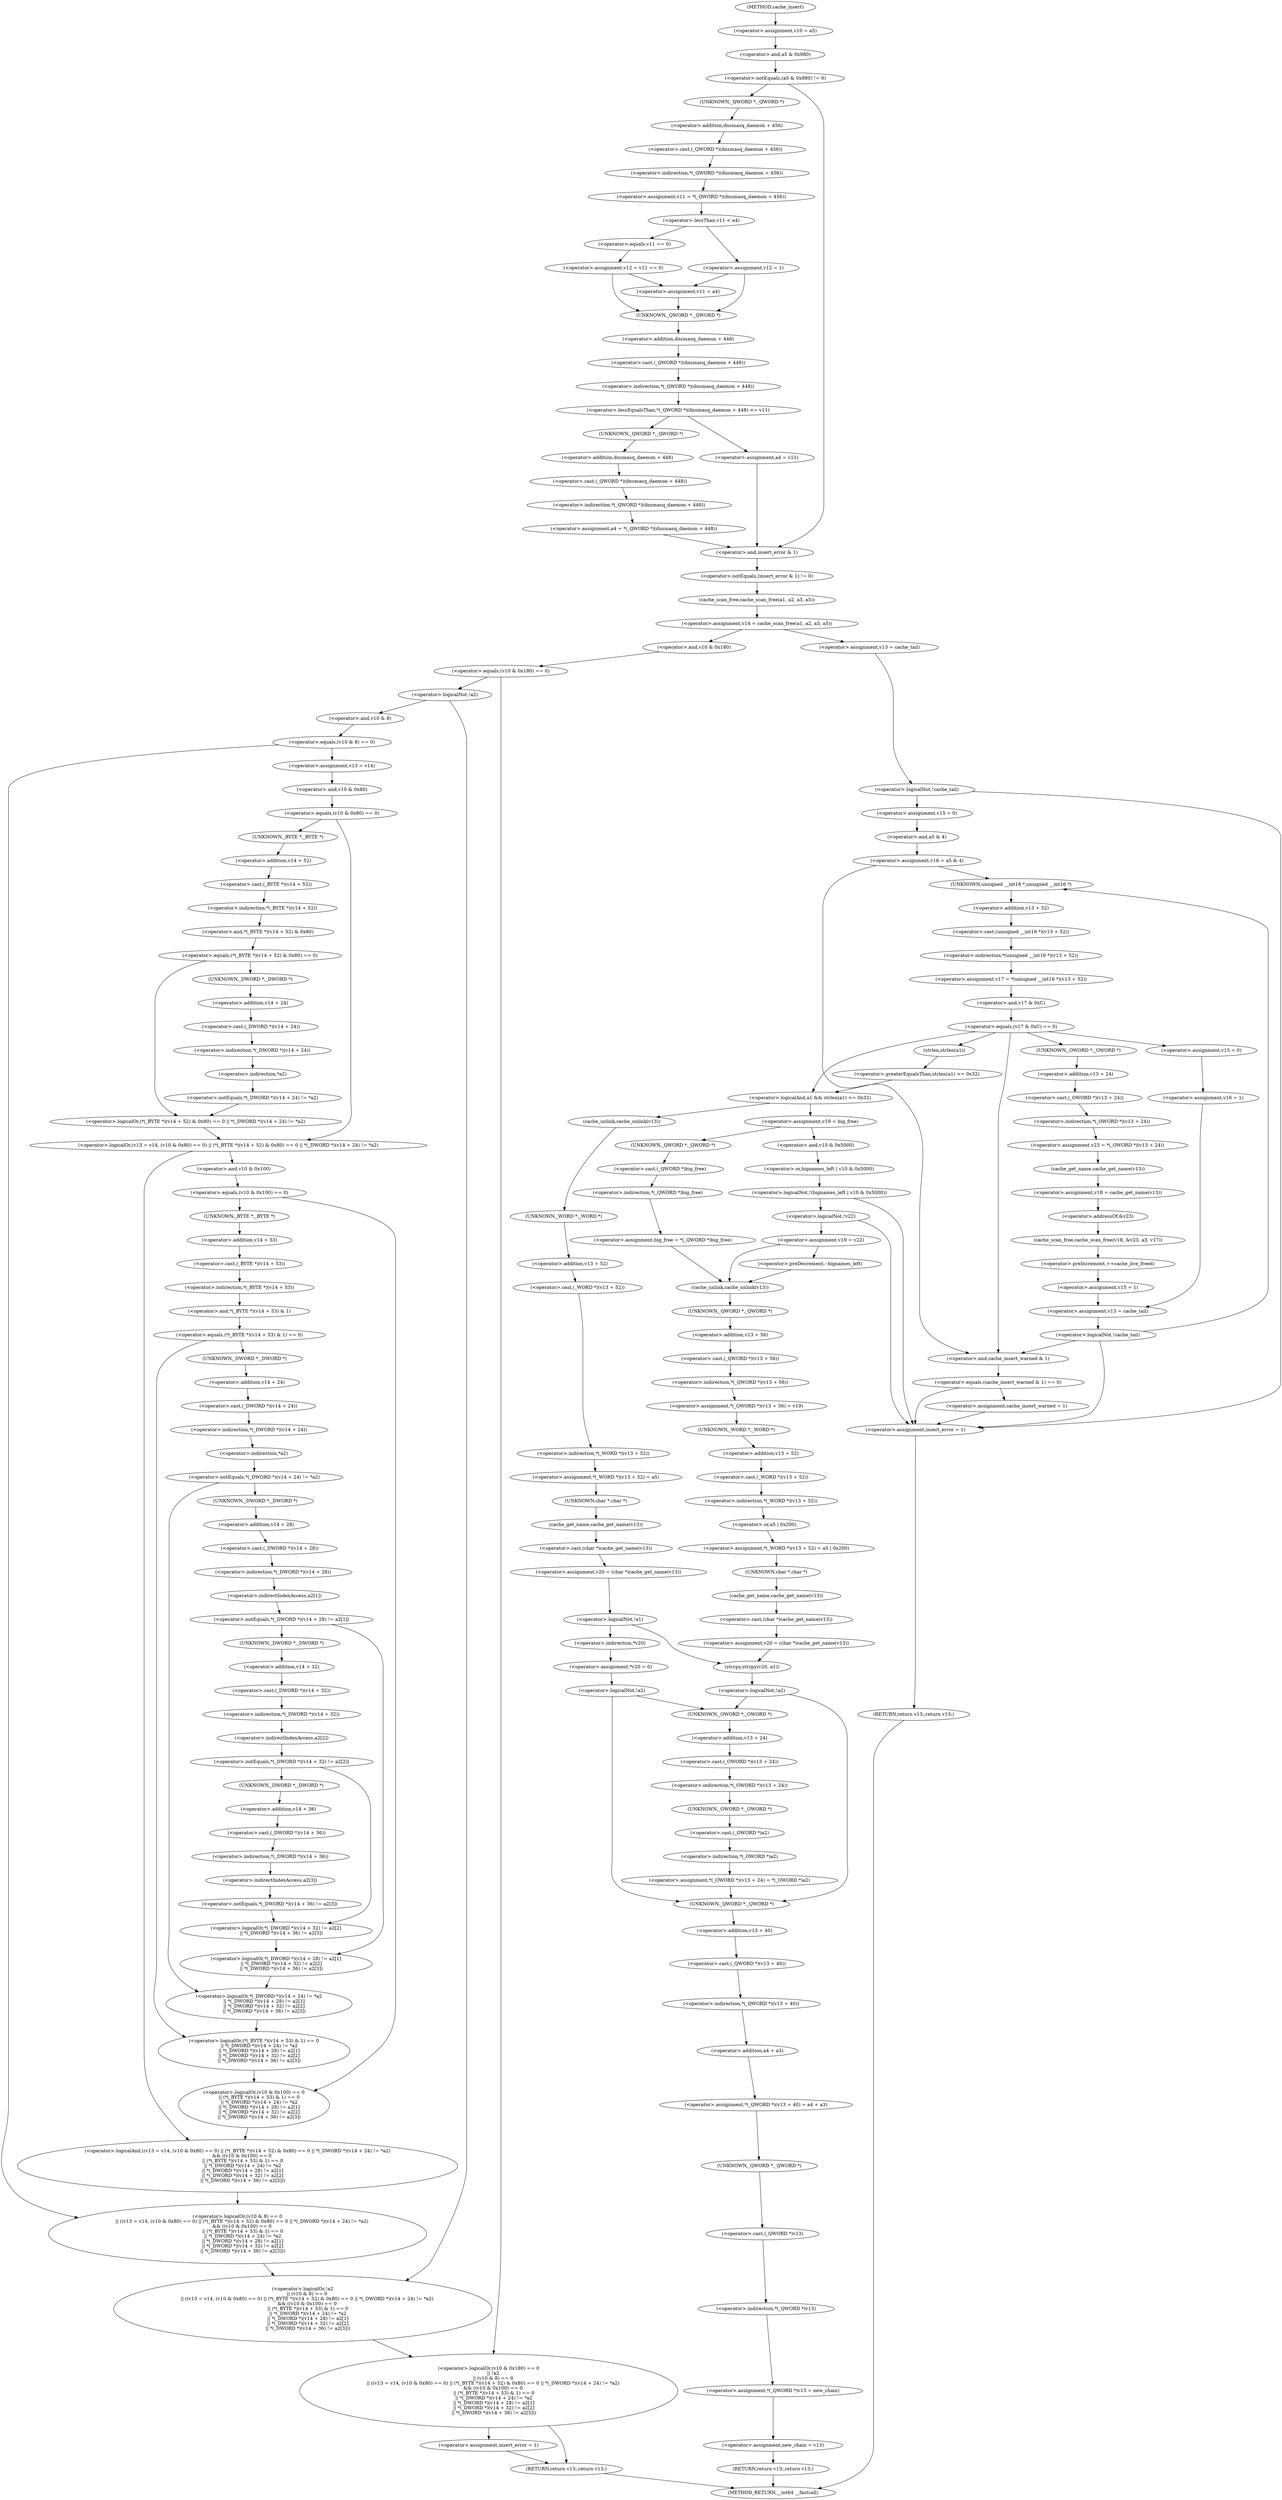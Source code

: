 digraph cache_insert {  
"1000134" [label = "(<operator>.assignment,v10 = a5)" ]
"1000138" [label = "(<operator>.notEquals,(a5 & 0x980) != 0)" ]
"1000139" [label = "(<operator>.and,a5 & 0x980)" ]
"1000144" [label = "(<operator>.assignment,v11 = *(_QWORD *)(dnsmasq_daemon + 456))" ]
"1000146" [label = "(<operator>.indirection,*(_QWORD *)(dnsmasq_daemon + 456))" ]
"1000147" [label = "(<operator>.cast,(_QWORD *)(dnsmasq_daemon + 456))" ]
"1000148" [label = "(UNKNOWN,_QWORD *,_QWORD *)" ]
"1000149" [label = "(<operator>.addition,dnsmasq_daemon + 456)" ]
"1000153" [label = "(<operator>.lessThan,v11 < a4)" ]
"1000156" [label = "(<operator>.assignment,v12 = v11 == 0)" ]
"1000158" [label = "(<operator>.equals,v11 == 0)" ]
"1000162" [label = "(<operator>.assignment,v12 = 1)" ]
"1000167" [label = "(<operator>.assignment,v11 = a4)" ]
"1000171" [label = "(<operator>.lessEqualsThan,*(_QWORD *)(dnsmasq_daemon + 448) <= v11)" ]
"1000172" [label = "(<operator>.indirection,*(_QWORD *)(dnsmasq_daemon + 448))" ]
"1000173" [label = "(<operator>.cast,(_QWORD *)(dnsmasq_daemon + 448))" ]
"1000174" [label = "(UNKNOWN,_QWORD *,_QWORD *)" ]
"1000175" [label = "(<operator>.addition,dnsmasq_daemon + 448)" ]
"1000179" [label = "(<operator>.assignment,a4 = v11)" ]
"1000183" [label = "(<operator>.assignment,a4 = *(_QWORD *)(dnsmasq_daemon + 448))" ]
"1000185" [label = "(<operator>.indirection,*(_QWORD *)(dnsmasq_daemon + 448))" ]
"1000186" [label = "(<operator>.cast,(_QWORD *)(dnsmasq_daemon + 448))" ]
"1000187" [label = "(UNKNOWN,_QWORD *,_QWORD *)" ]
"1000188" [label = "(<operator>.addition,dnsmasq_daemon + 448)" ]
"1000192" [label = "(<operator>.notEquals,(insert_error & 1) != 0)" ]
"1000193" [label = "(<operator>.and,insert_error & 1)" ]
"1000198" [label = "(<operator>.assignment,v14 = cache_scan_free(a1, a2, a3, a5))" ]
"1000200" [label = "(cache_scan_free,cache_scan_free(a1, a2, a3, a5))" ]
"1000209" [label = "(<operator>.logicalOr,(v10 & 0x180) == 0\n      || !a2\n      || (v10 & 8) == 0\n      || ((v13 = v14, (v10 & 0x80) == 0) || (*(_BYTE *)(v14 + 52) & 0x80) == 0 || *(_DWORD *)(v14 + 24) != *a2)\n      && ((v10 & 0x100) == 0\n       || (*(_BYTE *)(v14 + 53) & 1) == 0\n       || *(_DWORD *)(v14 + 24) != *a2\n       || *(_DWORD *)(v14 + 28) != a2[1]\n       || *(_DWORD *)(v14 + 32) != a2[2]\n       || *(_DWORD *)(v14 + 36) != a2[3]))" ]
"1000210" [label = "(<operator>.equals,(v10 & 0x180) == 0)" ]
"1000211" [label = "(<operator>.and,v10 & 0x180)" ]
"1000215" [label = "(<operator>.logicalOr,!a2\n      || (v10 & 8) == 0\n      || ((v13 = v14, (v10 & 0x80) == 0) || (*(_BYTE *)(v14 + 52) & 0x80) == 0 || *(_DWORD *)(v14 + 24) != *a2)\n      && ((v10 & 0x100) == 0\n       || (*(_BYTE *)(v14 + 53) & 1) == 0\n       || *(_DWORD *)(v14 + 24) != *a2\n       || *(_DWORD *)(v14 + 28) != a2[1]\n       || *(_DWORD *)(v14 + 32) != a2[2]\n       || *(_DWORD *)(v14 + 36) != a2[3]))" ]
"1000216" [label = "(<operator>.logicalNot,!a2)" ]
"1000218" [label = "(<operator>.logicalOr,(v10 & 8) == 0\n      || ((v13 = v14, (v10 & 0x80) == 0) || (*(_BYTE *)(v14 + 52) & 0x80) == 0 || *(_DWORD *)(v14 + 24) != *a2)\n      && ((v10 & 0x100) == 0\n       || (*(_BYTE *)(v14 + 53) & 1) == 0\n       || *(_DWORD *)(v14 + 24) != *a2\n       || *(_DWORD *)(v14 + 28) != a2[1]\n       || *(_DWORD *)(v14 + 32) != a2[2]\n       || *(_DWORD *)(v14 + 36) != a2[3]))" ]
"1000219" [label = "(<operator>.equals,(v10 & 8) == 0)" ]
"1000220" [label = "(<operator>.and,v10 & 8)" ]
"1000224" [label = "(<operator>.logicalAnd,((v13 = v14, (v10 & 0x80) == 0) || (*(_BYTE *)(v14 + 52) & 0x80) == 0 || *(_DWORD *)(v14 + 24) != *a2)\n      && ((v10 & 0x100) == 0\n       || (*(_BYTE *)(v14 + 53) & 1) == 0\n       || *(_DWORD *)(v14 + 24) != *a2\n       || *(_DWORD *)(v14 + 28) != a2[1]\n       || *(_DWORD *)(v14 + 32) != a2[2]\n       || *(_DWORD *)(v14 + 36) != a2[3]))" ]
"1000225" [label = "(<operator>.logicalOr,(v13 = v14, (v10 & 0x80) == 0) || (*(_BYTE *)(v14 + 52) & 0x80) == 0 || *(_DWORD *)(v14 + 24) != *a2)" ]
"1000227" [label = "(<operator>.assignment,v13 = v14)" ]
"1000230" [label = "(<operator>.equals,(v10 & 0x80) == 0)" ]
"1000231" [label = "(<operator>.and,v10 & 0x80)" ]
"1000235" [label = "(<operator>.logicalOr,(*(_BYTE *)(v14 + 52) & 0x80) == 0 || *(_DWORD *)(v14 + 24) != *a2)" ]
"1000236" [label = "(<operator>.equals,(*(_BYTE *)(v14 + 52) & 0x80) == 0)" ]
"1000237" [label = "(<operator>.and,*(_BYTE *)(v14 + 52) & 0x80)" ]
"1000238" [label = "(<operator>.indirection,*(_BYTE *)(v14 + 52))" ]
"1000239" [label = "(<operator>.cast,(_BYTE *)(v14 + 52))" ]
"1000240" [label = "(UNKNOWN,_BYTE *,_BYTE *)" ]
"1000241" [label = "(<operator>.addition,v14 + 52)" ]
"1000246" [label = "(<operator>.notEquals,*(_DWORD *)(v14 + 24) != *a2)" ]
"1000247" [label = "(<operator>.indirection,*(_DWORD *)(v14 + 24))" ]
"1000248" [label = "(<operator>.cast,(_DWORD *)(v14 + 24))" ]
"1000249" [label = "(UNKNOWN,_DWORD *,_DWORD *)" ]
"1000250" [label = "(<operator>.addition,v14 + 24)" ]
"1000253" [label = "(<operator>.indirection,*a2)" ]
"1000255" [label = "(<operator>.logicalOr,(v10 & 0x100) == 0\n       || (*(_BYTE *)(v14 + 53) & 1) == 0\n       || *(_DWORD *)(v14 + 24) != *a2\n       || *(_DWORD *)(v14 + 28) != a2[1]\n       || *(_DWORD *)(v14 + 32) != a2[2]\n       || *(_DWORD *)(v14 + 36) != a2[3])" ]
"1000256" [label = "(<operator>.equals,(v10 & 0x100) == 0)" ]
"1000257" [label = "(<operator>.and,v10 & 0x100)" ]
"1000261" [label = "(<operator>.logicalOr,(*(_BYTE *)(v14 + 53) & 1) == 0\n       || *(_DWORD *)(v14 + 24) != *a2\n       || *(_DWORD *)(v14 + 28) != a2[1]\n       || *(_DWORD *)(v14 + 32) != a2[2]\n       || *(_DWORD *)(v14 + 36) != a2[3])" ]
"1000262" [label = "(<operator>.equals,(*(_BYTE *)(v14 + 53) & 1) == 0)" ]
"1000263" [label = "(<operator>.and,*(_BYTE *)(v14 + 53) & 1)" ]
"1000264" [label = "(<operator>.indirection,*(_BYTE *)(v14 + 53))" ]
"1000265" [label = "(<operator>.cast,(_BYTE *)(v14 + 53))" ]
"1000266" [label = "(UNKNOWN,_BYTE *,_BYTE *)" ]
"1000267" [label = "(<operator>.addition,v14 + 53)" ]
"1000272" [label = "(<operator>.logicalOr,*(_DWORD *)(v14 + 24) != *a2\n       || *(_DWORD *)(v14 + 28) != a2[1]\n       || *(_DWORD *)(v14 + 32) != a2[2]\n       || *(_DWORD *)(v14 + 36) != a2[3])" ]
"1000273" [label = "(<operator>.notEquals,*(_DWORD *)(v14 + 24) != *a2)" ]
"1000274" [label = "(<operator>.indirection,*(_DWORD *)(v14 + 24))" ]
"1000275" [label = "(<operator>.cast,(_DWORD *)(v14 + 24))" ]
"1000276" [label = "(UNKNOWN,_DWORD *,_DWORD *)" ]
"1000277" [label = "(<operator>.addition,v14 + 24)" ]
"1000280" [label = "(<operator>.indirection,*a2)" ]
"1000282" [label = "(<operator>.logicalOr,*(_DWORD *)(v14 + 28) != a2[1]\n       || *(_DWORD *)(v14 + 32) != a2[2]\n       || *(_DWORD *)(v14 + 36) != a2[3])" ]
"1000283" [label = "(<operator>.notEquals,*(_DWORD *)(v14 + 28) != a2[1])" ]
"1000284" [label = "(<operator>.indirection,*(_DWORD *)(v14 + 28))" ]
"1000285" [label = "(<operator>.cast,(_DWORD *)(v14 + 28))" ]
"1000286" [label = "(UNKNOWN,_DWORD *,_DWORD *)" ]
"1000287" [label = "(<operator>.addition,v14 + 28)" ]
"1000290" [label = "(<operator>.indirectIndexAccess,a2[1])" ]
"1000293" [label = "(<operator>.logicalOr,*(_DWORD *)(v14 + 32) != a2[2]\n       || *(_DWORD *)(v14 + 36) != a2[3])" ]
"1000294" [label = "(<operator>.notEquals,*(_DWORD *)(v14 + 32) != a2[2])" ]
"1000295" [label = "(<operator>.indirection,*(_DWORD *)(v14 + 32))" ]
"1000296" [label = "(<operator>.cast,(_DWORD *)(v14 + 32))" ]
"1000297" [label = "(UNKNOWN,_DWORD *,_DWORD *)" ]
"1000298" [label = "(<operator>.addition,v14 + 32)" ]
"1000301" [label = "(<operator>.indirectIndexAccess,a2[2])" ]
"1000304" [label = "(<operator>.notEquals,*(_DWORD *)(v14 + 36) != a2[3])" ]
"1000305" [label = "(<operator>.indirection,*(_DWORD *)(v14 + 36))" ]
"1000306" [label = "(<operator>.cast,(_DWORD *)(v14 + 36))" ]
"1000307" [label = "(UNKNOWN,_DWORD *,_DWORD *)" ]
"1000308" [label = "(<operator>.addition,v14 + 36)" ]
"1000311" [label = "(<operator>.indirectIndexAccess,a2[3])" ]
"1000316" [label = "(<operator>.assignment,insert_error = 1)" ]
"1000319" [label = "(RETURN,return v13;,return v13;)" ]
"1000321" [label = "(<operator>.assignment,v13 = cache_tail)" ]
"1000325" [label = "(<operator>.logicalNot,!cache_tail)" ]
"1000328" [label = "(<operator>.assignment,v15 = 0)" ]
"1000331" [label = "(<operator>.assignment,v16 = a5 & 4)" ]
"1000333" [label = "(<operator>.and,a5 & 4)" ]
"1000339" [label = "(<operator>.assignment,v17 = *(unsigned __int16 *)(v13 + 52))" ]
"1000341" [label = "(<operator>.indirection,*(unsigned __int16 *)(v13 + 52))" ]
"1000342" [label = "(<operator>.cast,(unsigned __int16 *)(v13 + 52))" ]
"1000343" [label = "(UNKNOWN,unsigned __int16 *,unsigned __int16 *)" ]
"1000344" [label = "(<operator>.addition,v13 + 52)" ]
"1000348" [label = "(<operator>.equals,(v17 & 0xC) == 0)" ]
"1000349" [label = "(<operator>.and,v17 & 0xC)" ]
"1000355" [label = "(<operator>.logicalAnd,a1 && strlen(a1) >= 0x32)" ]
"1000357" [label = "(<operator>.greaterEqualsThan,strlen(a1) >= 0x32)" ]
"1000358" [label = "(strlen,strlen(a1))" ]
"1000362" [label = "(<operator>.assignment,v19 = big_free)" ]
"1000368" [label = "(<operator>.assignment,big_free = *(_QWORD *)big_free)" ]
"1000370" [label = "(<operator>.indirection,*(_QWORD *)big_free)" ]
"1000371" [label = "(<operator>.cast,(_QWORD *)big_free)" ]
"1000372" [label = "(UNKNOWN,_QWORD *,_QWORD *)" ]
"1000377" [label = "(<operator>.logicalNot,!(bignames_left | v10 & 0x5000))" ]
"1000378" [label = "(<operator>.or,bignames_left | v10 & 0x5000)" ]
"1000380" [label = "(<operator>.and,v10 & 0x5000)" ]
"1000385" [label = "(<operator>.logicalNot,!v22)" ]
"1000388" [label = "(<operator>.assignment,v19 = v22)" ]
"1000393" [label = "(<operator>.preDecrement,--bignames_left)" ]
"1000395" [label = "(cache_unlink,cache_unlink(v13))" ]
"1000397" [label = "(<operator>.assignment,*(_QWORD *)(v13 + 56) = v19)" ]
"1000398" [label = "(<operator>.indirection,*(_QWORD *)(v13 + 56))" ]
"1000399" [label = "(<operator>.cast,(_QWORD *)(v13 + 56))" ]
"1000400" [label = "(UNKNOWN,_QWORD *,_QWORD *)" ]
"1000401" [label = "(<operator>.addition,v13 + 56)" ]
"1000405" [label = "(<operator>.assignment,*(_WORD *)(v13 + 52) = a5 | 0x200)" ]
"1000406" [label = "(<operator>.indirection,*(_WORD *)(v13 + 52))" ]
"1000407" [label = "(<operator>.cast,(_WORD *)(v13 + 52))" ]
"1000408" [label = "(UNKNOWN,_WORD *,_WORD *)" ]
"1000409" [label = "(<operator>.addition,v13 + 52)" ]
"1000412" [label = "(<operator>.or,a5 | 0x200)" ]
"1000415" [label = "(<operator>.assignment,v20 = (char *)cache_get_name(v13))" ]
"1000417" [label = "(<operator>.cast,(char *)cache_get_name(v13))" ]
"1000418" [label = "(UNKNOWN,char *,char *)" ]
"1000419" [label = "(cache_get_name,cache_get_name(v13))" ]
"1000423" [label = "(cache_unlink,cache_unlink(v13))" ]
"1000425" [label = "(<operator>.assignment,*(_WORD *)(v13 + 52) = a5)" ]
"1000426" [label = "(<operator>.indirection,*(_WORD *)(v13 + 52))" ]
"1000427" [label = "(<operator>.cast,(_WORD *)(v13 + 52))" ]
"1000428" [label = "(UNKNOWN,_WORD *,_WORD *)" ]
"1000429" [label = "(<operator>.addition,v13 + 52)" ]
"1000433" [label = "(<operator>.assignment,v20 = (char *)cache_get_name(v13))" ]
"1000435" [label = "(<operator>.cast,(char *)cache_get_name(v13))" ]
"1000436" [label = "(UNKNOWN,char *,char *)" ]
"1000437" [label = "(cache_get_name,cache_get_name(v13))" ]
"1000440" [label = "(<operator>.logicalNot,!a1)" ]
"1000443" [label = "(<operator>.assignment,*v20 = 0)" ]
"1000444" [label = "(<operator>.indirection,*v20)" ]
"1000448" [label = "(<operator>.logicalNot,!a2)" ]
"1000452" [label = "(strcpy,strcpy(v20, a1))" ]
"1000456" [label = "(<operator>.logicalNot,!a2)" ]
"1000460" [label = "(<operator>.assignment,*(_QWORD *)(v13 + 40) = a4 + a3)" ]
"1000461" [label = "(<operator>.indirection,*(_QWORD *)(v13 + 40))" ]
"1000462" [label = "(<operator>.cast,(_QWORD *)(v13 + 40))" ]
"1000463" [label = "(UNKNOWN,_QWORD *,_QWORD *)" ]
"1000464" [label = "(<operator>.addition,v13 + 40)" ]
"1000467" [label = "(<operator>.addition,a4 + a3)" ]
"1000470" [label = "(<operator>.assignment,*(_QWORD *)v13 = new_chain)" ]
"1000471" [label = "(<operator>.indirection,*(_QWORD *)v13)" ]
"1000472" [label = "(<operator>.cast,(_QWORD *)v13)" ]
"1000473" [label = "(UNKNOWN,_QWORD *,_QWORD *)" ]
"1000476" [label = "(<operator>.assignment,new_chain = v13)" ]
"1000479" [label = "(RETURN,return v13;,return v13;)" ]
"1000482" [label = "(<operator>.assignment,*(_OWORD *)(v13 + 24) = *(_OWORD *)a2)" ]
"1000483" [label = "(<operator>.indirection,*(_OWORD *)(v13 + 24))" ]
"1000484" [label = "(<operator>.cast,(_OWORD *)(v13 + 24))" ]
"1000485" [label = "(UNKNOWN,_OWORD *,_OWORD *)" ]
"1000486" [label = "(<operator>.addition,v13 + 24)" ]
"1000489" [label = "(<operator>.indirection,*(_OWORD *)a2)" ]
"1000490" [label = "(<operator>.cast,(_OWORD *)a2)" ]
"1000491" [label = "(UNKNOWN,_OWORD *,_OWORD *)" ]
"1000500" [label = "(<operator>.assignment,v23 = *(_OWORD *)(v13 + 24))" ]
"1000502" [label = "(<operator>.indirection,*(_OWORD *)(v13 + 24))" ]
"1000503" [label = "(<operator>.cast,(_OWORD *)(v13 + 24))" ]
"1000504" [label = "(UNKNOWN,_OWORD *,_OWORD *)" ]
"1000505" [label = "(<operator>.addition,v13 + 24)" ]
"1000508" [label = "(<operator>.assignment,v18 = cache_get_name(v13))" ]
"1000510" [label = "(cache_get_name,cache_get_name(v13))" ]
"1000512" [label = "(cache_scan_free,cache_scan_free(v18, &v23, a3, v17))" ]
"1000514" [label = "(<operator>.addressOf,&v23)" ]
"1000518" [label = "(<operator>.preIncrement,++cache_live_freed)" ]
"1000520" [label = "(<operator>.assignment,v15 = 1)" ]
"1000525" [label = "(<operator>.assignment,v15 = 0)" ]
"1000528" [label = "(<operator>.assignment,v16 = 1)" ]
"1000531" [label = "(<operator>.assignment,v13 = cache_tail)" ]
"1000535" [label = "(<operator>.logicalNot,!cache_tail)" ]
"1000539" [label = "(<operator>.equals,(cache_insert_warned & 1) == 0)" ]
"1000540" [label = "(<operator>.and,cache_insert_warned & 1)" ]
"1000545" [label = "(<operator>.assignment,cache_insert_warned = 1)" ]
"1000550" [label = "(<operator>.assignment,insert_error = 1)" ]
"1000553" [label = "(RETURN,return v13;,return v13;)" ]
"1000114" [label = "(METHOD,cache_insert)" ]
"1000555" [label = "(METHOD_RETURN,__int64 __fastcall)" ]
  "1000134" -> "1000139" 
  "1000138" -> "1000148" 
  "1000138" -> "1000193" 
  "1000139" -> "1000138" 
  "1000144" -> "1000153" 
  "1000146" -> "1000144" 
  "1000147" -> "1000146" 
  "1000148" -> "1000149" 
  "1000149" -> "1000147" 
  "1000153" -> "1000158" 
  "1000153" -> "1000162" 
  "1000156" -> "1000174" 
  "1000156" -> "1000167" 
  "1000158" -> "1000156" 
  "1000162" -> "1000174" 
  "1000162" -> "1000167" 
  "1000167" -> "1000174" 
  "1000171" -> "1000179" 
  "1000171" -> "1000187" 
  "1000172" -> "1000171" 
  "1000173" -> "1000172" 
  "1000174" -> "1000175" 
  "1000175" -> "1000173" 
  "1000179" -> "1000193" 
  "1000183" -> "1000193" 
  "1000185" -> "1000183" 
  "1000186" -> "1000185" 
  "1000187" -> "1000188" 
  "1000188" -> "1000186" 
  "1000192" -> "1000200" 
  "1000193" -> "1000192" 
  "1000198" -> "1000211" 
  "1000198" -> "1000321" 
  "1000200" -> "1000198" 
  "1000209" -> "1000316" 
  "1000209" -> "1000319" 
  "1000210" -> "1000209" 
  "1000210" -> "1000216" 
  "1000211" -> "1000210" 
  "1000215" -> "1000209" 
  "1000216" -> "1000215" 
  "1000216" -> "1000220" 
  "1000218" -> "1000215" 
  "1000219" -> "1000218" 
  "1000219" -> "1000227" 
  "1000220" -> "1000219" 
  "1000224" -> "1000218" 
  "1000225" -> "1000224" 
  "1000225" -> "1000257" 
  "1000227" -> "1000231" 
  "1000230" -> "1000240" 
  "1000230" -> "1000225" 
  "1000231" -> "1000230" 
  "1000235" -> "1000225" 
  "1000236" -> "1000249" 
  "1000236" -> "1000235" 
  "1000237" -> "1000236" 
  "1000238" -> "1000237" 
  "1000239" -> "1000238" 
  "1000240" -> "1000241" 
  "1000241" -> "1000239" 
  "1000246" -> "1000235" 
  "1000247" -> "1000253" 
  "1000248" -> "1000247" 
  "1000249" -> "1000250" 
  "1000250" -> "1000248" 
  "1000253" -> "1000246" 
  "1000255" -> "1000224" 
  "1000256" -> "1000266" 
  "1000256" -> "1000255" 
  "1000257" -> "1000256" 
  "1000261" -> "1000255" 
  "1000262" -> "1000276" 
  "1000262" -> "1000261" 
  "1000263" -> "1000262" 
  "1000264" -> "1000263" 
  "1000265" -> "1000264" 
  "1000266" -> "1000267" 
  "1000267" -> "1000265" 
  "1000272" -> "1000261" 
  "1000273" -> "1000286" 
  "1000273" -> "1000272" 
  "1000274" -> "1000280" 
  "1000275" -> "1000274" 
  "1000276" -> "1000277" 
  "1000277" -> "1000275" 
  "1000280" -> "1000273" 
  "1000282" -> "1000272" 
  "1000283" -> "1000297" 
  "1000283" -> "1000282" 
  "1000284" -> "1000290" 
  "1000285" -> "1000284" 
  "1000286" -> "1000287" 
  "1000287" -> "1000285" 
  "1000290" -> "1000283" 
  "1000293" -> "1000282" 
  "1000294" -> "1000307" 
  "1000294" -> "1000293" 
  "1000295" -> "1000301" 
  "1000296" -> "1000295" 
  "1000297" -> "1000298" 
  "1000298" -> "1000296" 
  "1000301" -> "1000294" 
  "1000304" -> "1000293" 
  "1000305" -> "1000311" 
  "1000306" -> "1000305" 
  "1000307" -> "1000308" 
  "1000308" -> "1000306" 
  "1000311" -> "1000304" 
  "1000316" -> "1000319" 
  "1000319" -> "1000555" 
  "1000321" -> "1000325" 
  "1000325" -> "1000550" 
  "1000325" -> "1000328" 
  "1000328" -> "1000333" 
  "1000331" -> "1000343" 
  "1000331" -> "1000540" 
  "1000333" -> "1000331" 
  "1000339" -> "1000349" 
  "1000341" -> "1000339" 
  "1000342" -> "1000341" 
  "1000343" -> "1000344" 
  "1000344" -> "1000342" 
  "1000348" -> "1000355" 
  "1000348" -> "1000358" 
  "1000348" -> "1000540" 
  "1000348" -> "1000504" 
  "1000348" -> "1000525" 
  "1000349" -> "1000348" 
  "1000355" -> "1000362" 
  "1000355" -> "1000423" 
  "1000357" -> "1000355" 
  "1000358" -> "1000357" 
  "1000362" -> "1000372" 
  "1000362" -> "1000380" 
  "1000368" -> "1000395" 
  "1000370" -> "1000368" 
  "1000371" -> "1000370" 
  "1000372" -> "1000371" 
  "1000377" -> "1000550" 
  "1000377" -> "1000385" 
  "1000378" -> "1000377" 
  "1000380" -> "1000378" 
  "1000385" -> "1000550" 
  "1000385" -> "1000388" 
  "1000388" -> "1000393" 
  "1000388" -> "1000395" 
  "1000393" -> "1000395" 
  "1000395" -> "1000400" 
  "1000397" -> "1000408" 
  "1000398" -> "1000397" 
  "1000399" -> "1000398" 
  "1000400" -> "1000401" 
  "1000401" -> "1000399" 
  "1000405" -> "1000418" 
  "1000406" -> "1000412" 
  "1000407" -> "1000406" 
  "1000408" -> "1000409" 
  "1000409" -> "1000407" 
  "1000412" -> "1000405" 
  "1000415" -> "1000452" 
  "1000417" -> "1000415" 
  "1000418" -> "1000419" 
  "1000419" -> "1000417" 
  "1000423" -> "1000428" 
  "1000425" -> "1000436" 
  "1000426" -> "1000425" 
  "1000427" -> "1000426" 
  "1000428" -> "1000429" 
  "1000429" -> "1000427" 
  "1000433" -> "1000440" 
  "1000435" -> "1000433" 
  "1000436" -> "1000437" 
  "1000437" -> "1000435" 
  "1000440" -> "1000444" 
  "1000440" -> "1000452" 
  "1000443" -> "1000448" 
  "1000444" -> "1000443" 
  "1000448" -> "1000463" 
  "1000448" -> "1000485" 
  "1000452" -> "1000456" 
  "1000456" -> "1000463" 
  "1000456" -> "1000485" 
  "1000460" -> "1000473" 
  "1000461" -> "1000467" 
  "1000462" -> "1000461" 
  "1000463" -> "1000464" 
  "1000464" -> "1000462" 
  "1000467" -> "1000460" 
  "1000470" -> "1000476" 
  "1000471" -> "1000470" 
  "1000472" -> "1000471" 
  "1000473" -> "1000472" 
  "1000476" -> "1000479" 
  "1000479" -> "1000555" 
  "1000482" -> "1000463" 
  "1000483" -> "1000491" 
  "1000484" -> "1000483" 
  "1000485" -> "1000486" 
  "1000486" -> "1000484" 
  "1000489" -> "1000482" 
  "1000490" -> "1000489" 
  "1000491" -> "1000490" 
  "1000500" -> "1000510" 
  "1000502" -> "1000500" 
  "1000503" -> "1000502" 
  "1000504" -> "1000505" 
  "1000505" -> "1000503" 
  "1000508" -> "1000514" 
  "1000510" -> "1000508" 
  "1000512" -> "1000518" 
  "1000514" -> "1000512" 
  "1000518" -> "1000520" 
  "1000520" -> "1000531" 
  "1000525" -> "1000528" 
  "1000528" -> "1000531" 
  "1000531" -> "1000535" 
  "1000535" -> "1000343" 
  "1000535" -> "1000540" 
  "1000535" -> "1000550" 
  "1000539" -> "1000545" 
  "1000539" -> "1000550" 
  "1000540" -> "1000539" 
  "1000545" -> "1000550" 
  "1000550" -> "1000553" 
  "1000553" -> "1000555" 
  "1000114" -> "1000134" 
}
